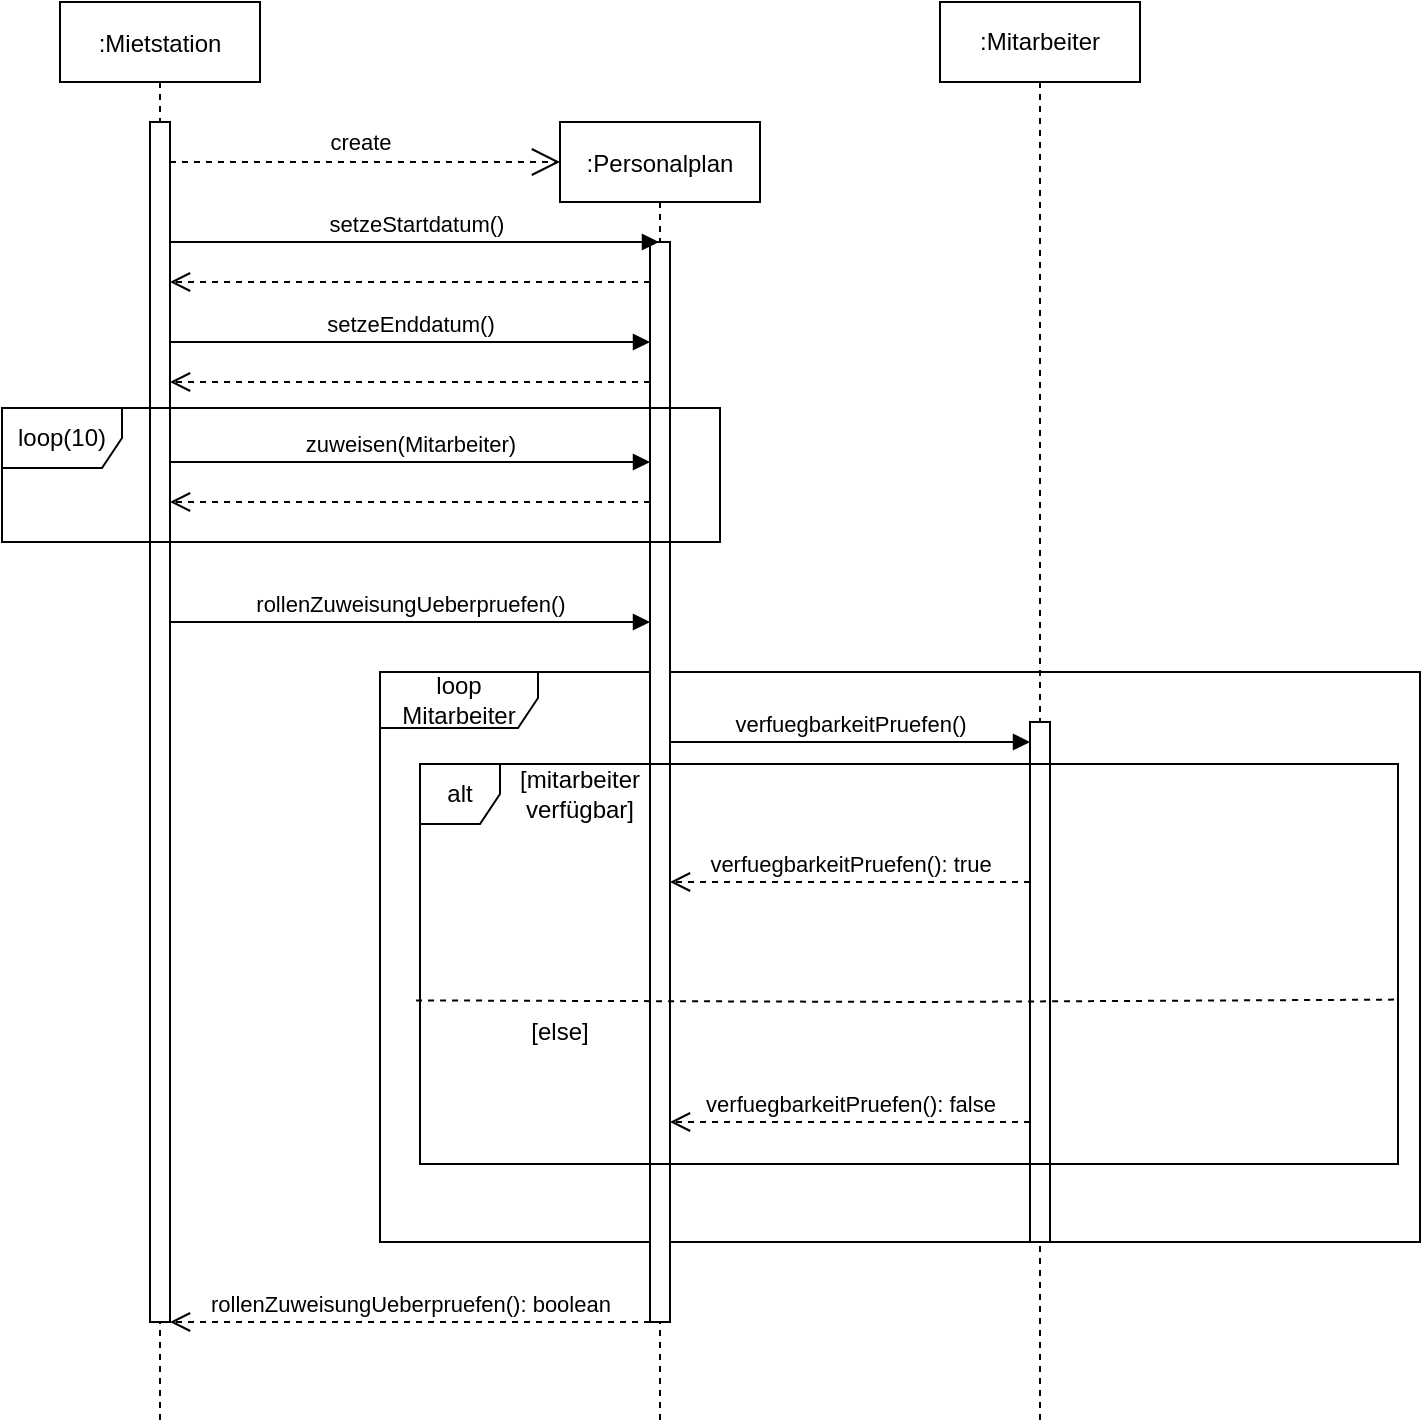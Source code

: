 <mxfile version="16.4.2" type="device"><diagram id="kgpKYQtTHZ0yAKxKKP6v" name="Page-1"><mxGraphModel dx="1292" dy="726" grid="1" gridSize="10" guides="1" tooltips="1" connect="1" arrows="1" fold="1" page="1" pageScale="1" pageWidth="850" pageHeight="1100" math="0" shadow="0"><root><mxCell id="0"/><mxCell id="1" parent="0"/><mxCell id="CxPesAvTZG-PsAYtESMr-19" value="loop Mitarbeiter" style="shape=umlFrame;whiteSpace=wrap;html=1;width=79;height=28;" vertex="1" parent="1"><mxGeometry x="230" y="415" width="520" height="285" as="geometry"/></mxCell><mxCell id="3nuBFxr9cyL0pnOWT2aG-1" value=":Mietstation" style="shape=umlLifeline;perimeter=lifelinePerimeter;container=1;collapsible=0;recursiveResize=0;rounded=0;shadow=0;strokeWidth=1;" parent="1" vertex="1"><mxGeometry x="70" y="80" width="100" height="710" as="geometry"/></mxCell><mxCell id="CxPesAvTZG-PsAYtESMr-2" value="" style="html=1;points=[];perimeter=orthogonalPerimeter;" vertex="1" parent="3nuBFxr9cyL0pnOWT2aG-1"><mxGeometry x="45" y="60" width="10" height="600" as="geometry"/></mxCell><mxCell id="3nuBFxr9cyL0pnOWT2aG-5" value=":Personalplan" style="shape=umlLifeline;perimeter=lifelinePerimeter;container=1;collapsible=0;recursiveResize=0;rounded=0;shadow=0;strokeWidth=1;" parent="1" vertex="1"><mxGeometry x="320" y="140" width="100" height="650" as="geometry"/></mxCell><mxCell id="CxPesAvTZG-PsAYtESMr-5" value="" style="html=1;points=[];perimeter=orthogonalPerimeter;" vertex="1" parent="3nuBFxr9cyL0pnOWT2aG-5"><mxGeometry x="45" y="60" width="10" height="540" as="geometry"/></mxCell><mxCell id="CxPesAvTZG-PsAYtESMr-1" value=":Mitarbeiter" style="shape=umlLifeline;perimeter=lifelinePerimeter;whiteSpace=wrap;html=1;container=1;collapsible=0;recursiveResize=0;outlineConnect=0;" vertex="1" parent="1"><mxGeometry x="510" y="80" width="100" height="710" as="geometry"/></mxCell><mxCell id="CxPesAvTZG-PsAYtESMr-18" value="" style="html=1;points=[];perimeter=orthogonalPerimeter;" vertex="1" parent="CxPesAvTZG-PsAYtESMr-1"><mxGeometry x="45" y="360" width="10" height="260" as="geometry"/></mxCell><mxCell id="CxPesAvTZG-PsAYtESMr-3" value="create" style="endArrow=open;endSize=12;dashed=1;html=1;rounded=0;" edge="1" parent="1" source="CxPesAvTZG-PsAYtESMr-2"><mxGeometry x="-0.026" y="10" width="160" relative="1" as="geometry"><mxPoint x="130" y="150" as="sourcePoint"/><mxPoint x="320" y="160" as="targetPoint"/><Array as="points"><mxPoint x="220" y="160"/></Array><mxPoint as="offset"/></mxGeometry></mxCell><mxCell id="CxPesAvTZG-PsAYtESMr-4" value="setzeStartdatum()" style="html=1;verticalAlign=bottom;endArrow=block;rounded=0;" edge="1" parent="1" source="CxPesAvTZG-PsAYtESMr-2" target="3nuBFxr9cyL0pnOWT2aG-5"><mxGeometry width="80" relative="1" as="geometry"><mxPoint x="150" y="230" as="sourcePoint"/><mxPoint x="230" y="230" as="targetPoint"/><Array as="points"><mxPoint x="260" y="200"/></Array></mxGeometry></mxCell><mxCell id="CxPesAvTZG-PsAYtESMr-6" value="" style="html=1;verticalAlign=bottom;endArrow=open;dashed=1;endSize=8;rounded=0;" edge="1" parent="1" source="CxPesAvTZG-PsAYtESMr-5" target="CxPesAvTZG-PsAYtESMr-2"><mxGeometry relative="1" as="geometry"><mxPoint x="280" y="250" as="sourcePoint"/><mxPoint x="200" y="250" as="targetPoint"/><Array as="points"><mxPoint x="240" y="220"/></Array></mxGeometry></mxCell><mxCell id="CxPesAvTZG-PsAYtESMr-11" value="setzeEnddatum()" style="html=1;verticalAlign=bottom;endArrow=block;rounded=0;" edge="1" parent="1" source="CxPesAvTZG-PsAYtESMr-2" target="CxPesAvTZG-PsAYtESMr-5"><mxGeometry width="80" relative="1" as="geometry"><mxPoint x="270" y="350" as="sourcePoint"/><mxPoint x="350" y="350" as="targetPoint"/><Array as="points"><mxPoint x="240" y="250"/></Array></mxGeometry></mxCell><mxCell id="CxPesAvTZG-PsAYtESMr-12" value="" style="html=1;verticalAlign=bottom;endArrow=open;dashed=1;endSize=8;rounded=0;" edge="1" parent="1" source="CxPesAvTZG-PsAYtESMr-5" target="CxPesAvTZG-PsAYtESMr-2"><mxGeometry relative="1" as="geometry"><mxPoint x="350" y="350" as="sourcePoint"/><mxPoint x="270" y="350" as="targetPoint"/><Array as="points"><mxPoint x="250" y="270"/></Array></mxGeometry></mxCell><mxCell id="CxPesAvTZG-PsAYtESMr-13" value="zuweisen(Mitarbeiter)" style="html=1;verticalAlign=bottom;endArrow=block;rounded=0;" edge="1" parent="1" source="CxPesAvTZG-PsAYtESMr-2" target="CxPesAvTZG-PsAYtESMr-5"><mxGeometry width="80" relative="1" as="geometry"><mxPoint x="270" y="350" as="sourcePoint"/><mxPoint x="350" y="350" as="targetPoint"/><Array as="points"><mxPoint x="240" y="310"/></Array></mxGeometry></mxCell><mxCell id="CxPesAvTZG-PsAYtESMr-14" value="" style="html=1;verticalAlign=bottom;endArrow=open;dashed=1;endSize=8;rounded=0;" edge="1" parent="1" source="CxPesAvTZG-PsAYtESMr-5" target="CxPesAvTZG-PsAYtESMr-2"><mxGeometry relative="1" as="geometry"><mxPoint x="350" y="350" as="sourcePoint"/><mxPoint x="270" y="350" as="targetPoint"/><Array as="points"><mxPoint x="250" y="330"/></Array></mxGeometry></mxCell><mxCell id="CxPesAvTZG-PsAYtESMr-15" value="loop(10)" style="shape=umlFrame;whiteSpace=wrap;html=1;" vertex="1" parent="1"><mxGeometry x="41" y="283" width="359" height="67" as="geometry"/></mxCell><mxCell id="CxPesAvTZG-PsAYtESMr-16" value="rollenZuweisungUeberpruefen()" style="html=1;verticalAlign=bottom;endArrow=block;rounded=0;" edge="1" parent="1" source="CxPesAvTZG-PsAYtESMr-2" target="CxPesAvTZG-PsAYtESMr-5"><mxGeometry width="80" relative="1" as="geometry"><mxPoint x="270" y="350" as="sourcePoint"/><mxPoint x="350" y="350" as="targetPoint"/><Array as="points"><mxPoint x="240" y="390"/></Array></mxGeometry></mxCell><mxCell id="CxPesAvTZG-PsAYtESMr-17" value="verfuegbarkeitPruefen()" style="html=1;verticalAlign=bottom;endArrow=block;rounded=0;" edge="1" parent="1" source="CxPesAvTZG-PsAYtESMr-5" target="CxPesAvTZG-PsAYtESMr-18"><mxGeometry width="80" relative="1" as="geometry"><mxPoint x="440" y="440" as="sourcePoint"/><mxPoint x="520" y="440" as="targetPoint"/><Array as="points"><mxPoint x="460" y="450"/></Array></mxGeometry></mxCell><mxCell id="CxPesAvTZG-PsAYtESMr-22" value="" style="endArrow=none;dashed=1;html=1;rounded=0;exitX=-0.004;exitY=0.591;exitDx=0;exitDy=0;exitPerimeter=0;entryX=0.998;entryY=0.589;entryDx=0;entryDy=0;entryPerimeter=0;" edge="1" parent="1" source="CxPesAvTZG-PsAYtESMr-20" target="CxPesAvTZG-PsAYtESMr-20"><mxGeometry width="50" height="50" relative="1" as="geometry"><mxPoint x="439" y="540" as="sourcePoint"/><mxPoint x="740" y="540" as="targetPoint"/><Array as="points"><mxPoint x="500" y="580"/></Array></mxGeometry></mxCell><mxCell id="CxPesAvTZG-PsAYtESMr-23" value="[mitarbeiter verfügbar]" style="text;html=1;strokeColor=none;fillColor=none;align=center;verticalAlign=middle;whiteSpace=wrap;rounded=0;" vertex="1" parent="1"><mxGeometry x="300" y="461" width="60" height="30" as="geometry"/></mxCell><mxCell id="CxPesAvTZG-PsAYtESMr-24" value="verfuegbarkeitPruefen(): true" style="html=1;verticalAlign=bottom;endArrow=open;dashed=1;endSize=8;rounded=0;" edge="1" parent="1" source="CxPesAvTZG-PsAYtESMr-18" target="CxPesAvTZG-PsAYtESMr-5"><mxGeometry relative="1" as="geometry"><mxPoint x="500" y="640" as="sourcePoint"/><mxPoint x="420" y="640" as="targetPoint"/><Array as="points"><mxPoint x="470" y="520"/></Array></mxGeometry></mxCell><mxCell id="CxPesAvTZG-PsAYtESMr-26" value="verfuegbarkeitPruefen(): false" style="html=1;verticalAlign=bottom;endArrow=open;dashed=1;endSize=8;rounded=0;" edge="1" parent="1" source="CxPesAvTZG-PsAYtESMr-18" target="CxPesAvTZG-PsAYtESMr-5"><mxGeometry relative="1" as="geometry"><mxPoint x="500" y="640" as="sourcePoint"/><mxPoint x="420" y="640" as="targetPoint"/><Array as="points"><mxPoint x="470" y="640"/></Array></mxGeometry></mxCell><mxCell id="CxPesAvTZG-PsAYtESMr-25" value="[else]" style="text;html=1;strokeColor=none;fillColor=none;align=center;verticalAlign=middle;whiteSpace=wrap;rounded=0;" vertex="1" parent="1"><mxGeometry x="290" y="580" width="60" height="30" as="geometry"/></mxCell><mxCell id="CxPesAvTZG-PsAYtESMr-20" value="alt" style="shape=umlFrame;whiteSpace=wrap;html=1;width=40;height=30;" vertex="1" parent="1"><mxGeometry x="250" y="461" width="489" height="200" as="geometry"/></mxCell><mxCell id="CxPesAvTZG-PsAYtESMr-28" value="rollenZuweisungUeberpruefen(): boolean" style="html=1;verticalAlign=bottom;endArrow=open;dashed=1;endSize=8;rounded=0;" edge="1" parent="1" source="CxPesAvTZG-PsAYtESMr-5" target="CxPesAvTZG-PsAYtESMr-2"><mxGeometry relative="1" as="geometry"><mxPoint x="500" y="640" as="sourcePoint"/><mxPoint x="420" y="640" as="targetPoint"/><Array as="points"><mxPoint x="240" y="740"/></Array></mxGeometry></mxCell></root></mxGraphModel></diagram></mxfile>